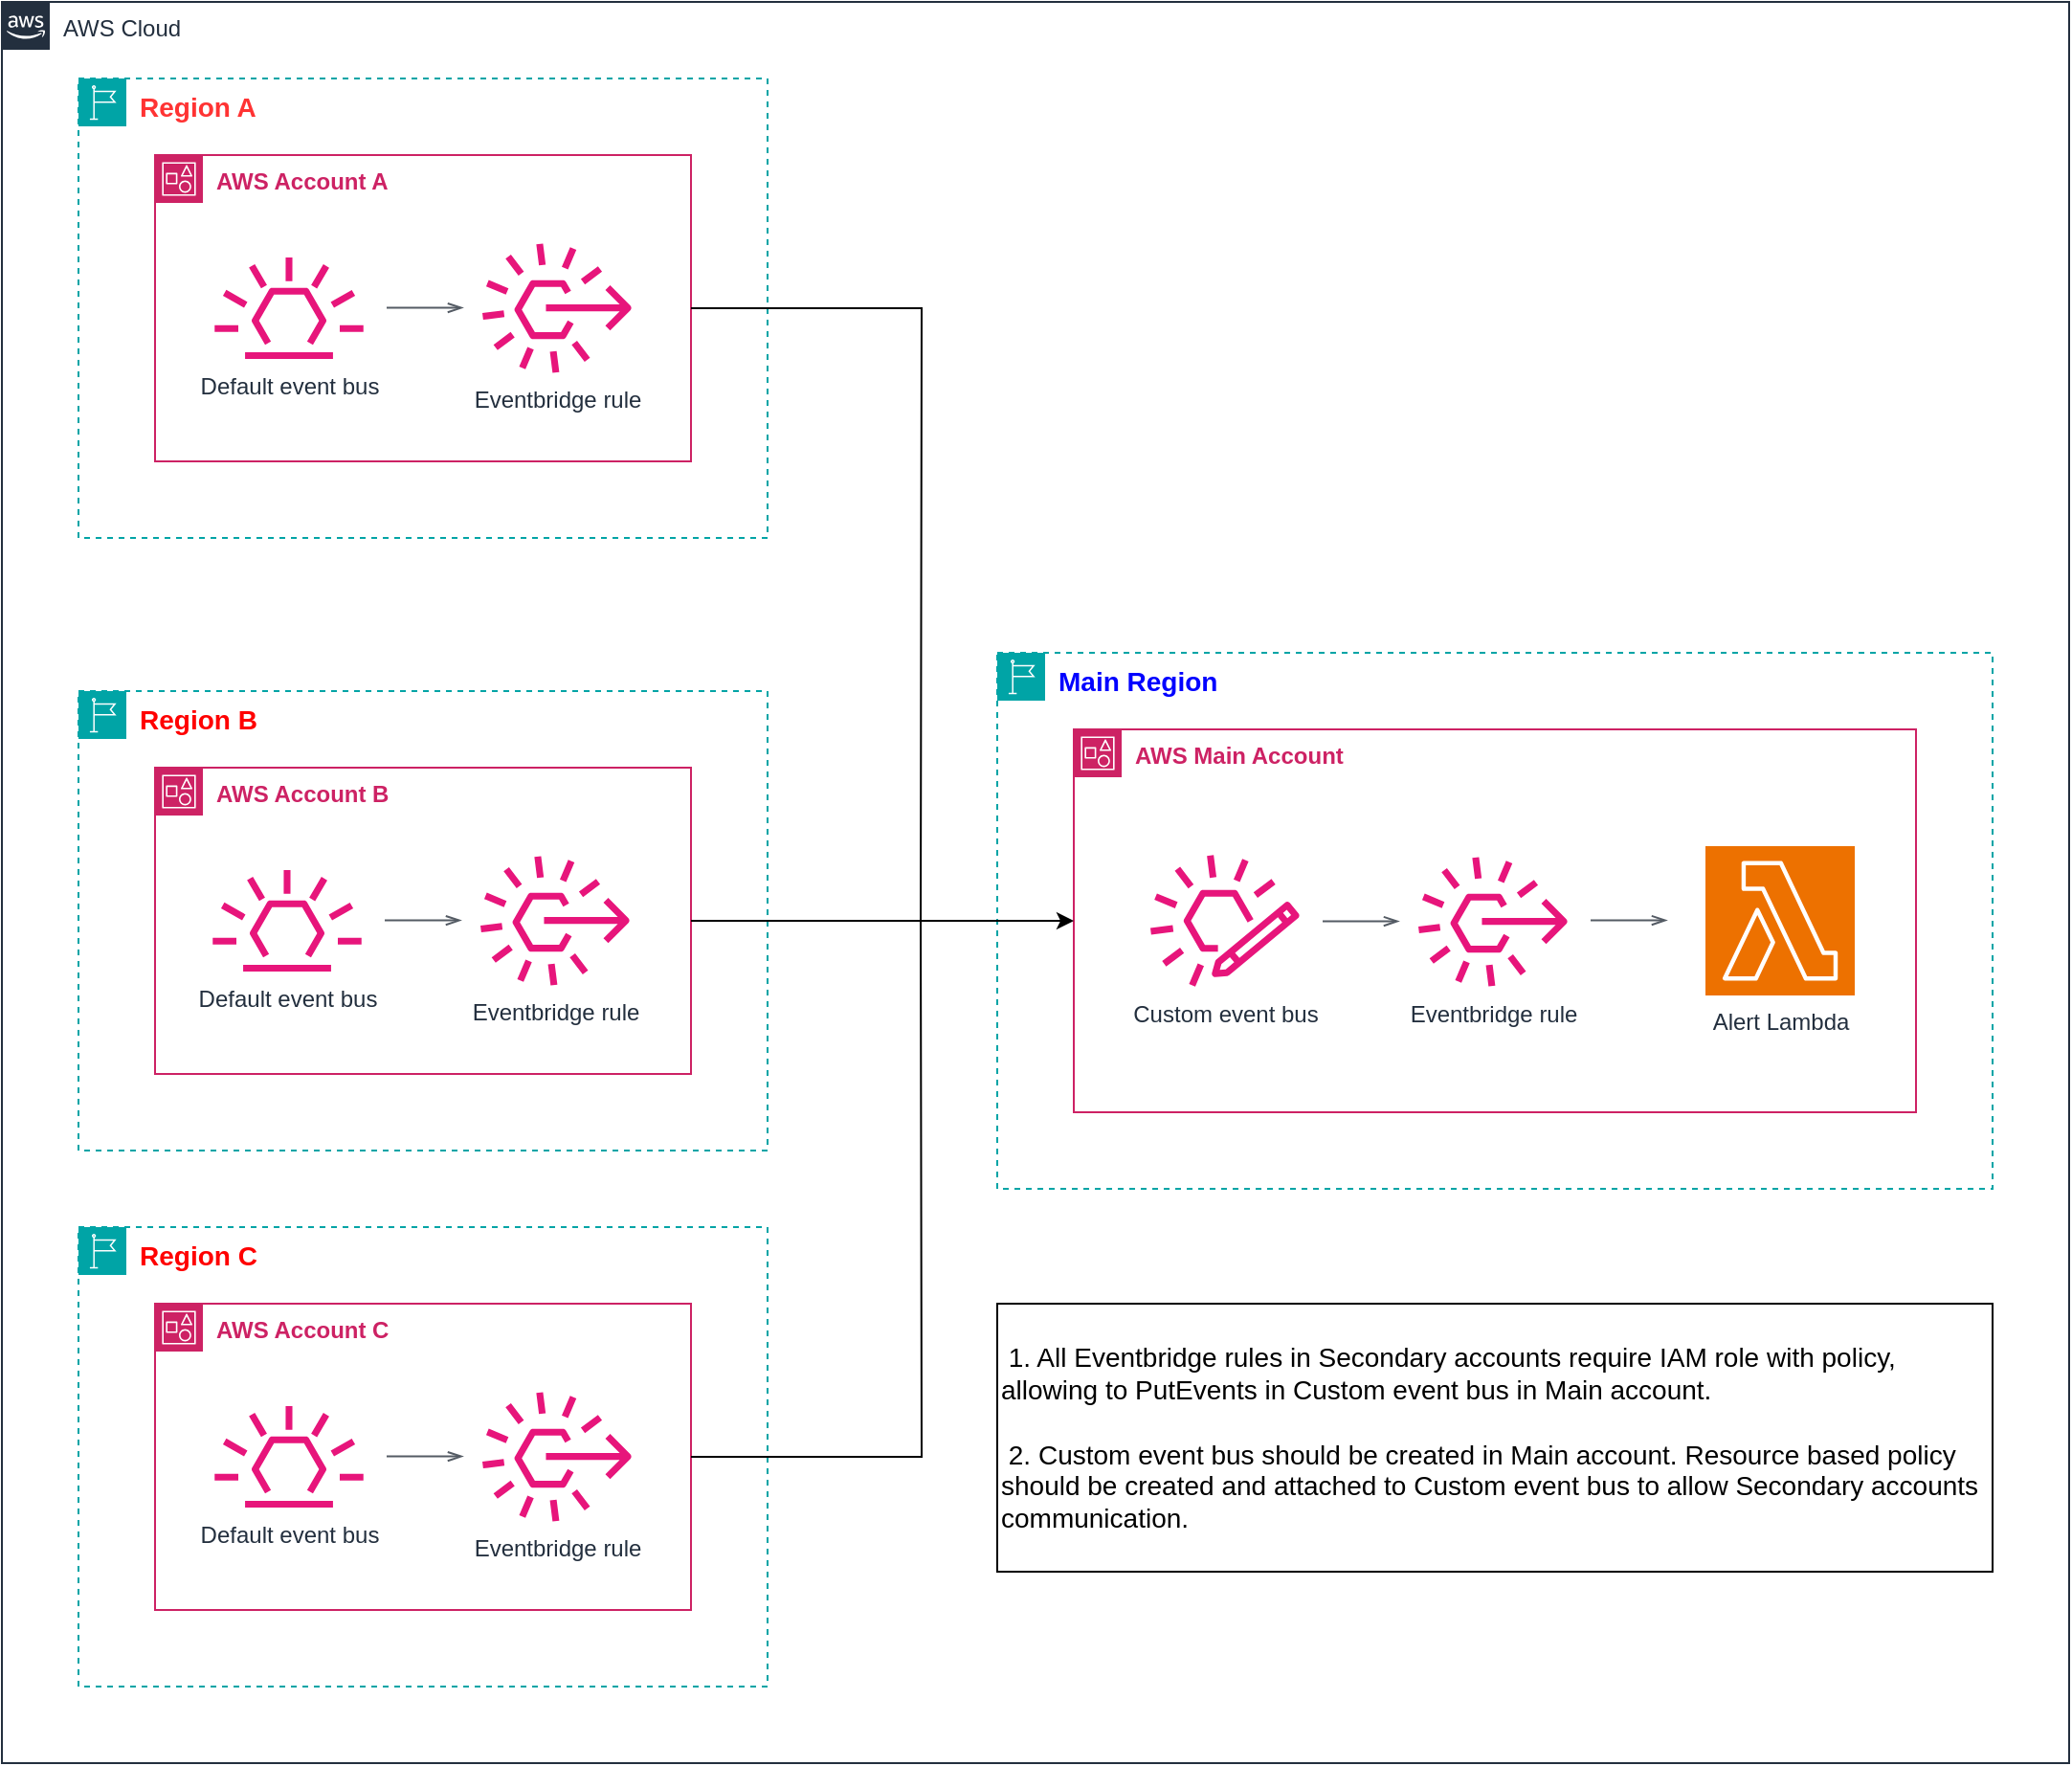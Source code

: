 <mxfile version="24.5.1" type="github">
  <diagram name="Page-1" id="miKHUleJWnbwBVPPGbA9">
    <mxGraphModel dx="2074" dy="1098" grid="1" gridSize="10" guides="1" tooltips="1" connect="1" arrows="1" fold="1" page="1" pageScale="1" pageWidth="850" pageHeight="1100" math="0" shadow="0">
      <root>
        <mxCell id="0" />
        <mxCell id="1" parent="0" />
        <mxCell id="A1N3vKeTiDZelZiRoxp--2" value="AWS Cloud" style="points=[[0,0],[0.25,0],[0.5,0],[0.75,0],[1,0],[1,0.25],[1,0.5],[1,0.75],[1,1],[0.75,1],[0.5,1],[0.25,1],[0,1],[0,0.75],[0,0.5],[0,0.25]];outlineConnect=0;gradientColor=none;html=1;whiteSpace=wrap;fontSize=12;fontStyle=0;container=1;pointerEvents=0;collapsible=0;recursiveResize=0;shape=mxgraph.aws4.group;grIcon=mxgraph.aws4.group_aws_cloud_alt;strokeColor=#232F3E;fillColor=none;verticalAlign=top;align=left;spacingLeft=30;fontColor=#232F3E;dashed=0;" vertex="1" parent="1">
          <mxGeometry y="40" width="1080" height="920" as="geometry" />
        </mxCell>
        <mxCell id="A1N3vKeTiDZelZiRoxp--1" value="&lt;b&gt;&lt;font color=&quot;#ff3333&quot; style=&quot;font-size: 14px;&quot;&gt;Region A&lt;/font&gt;&lt;/b&gt;" style="points=[[0,0],[0.25,0],[0.5,0],[0.75,0],[1,0],[1,0.25],[1,0.5],[1,0.75],[1,1],[0.75,1],[0.5,1],[0.25,1],[0,1],[0,0.75],[0,0.5],[0,0.25]];outlineConnect=0;gradientColor=none;html=1;whiteSpace=wrap;fontSize=12;fontStyle=0;container=1;pointerEvents=0;collapsible=0;recursiveResize=0;shape=mxgraph.aws4.group;grIcon=mxgraph.aws4.group_region;strokeColor=#00A4A6;fillColor=none;verticalAlign=top;align=left;spacingLeft=30;fontColor=#147EBA;dashed=1;" vertex="1" parent="A1N3vKeTiDZelZiRoxp--2">
          <mxGeometry x="40" y="40" width="360" height="240" as="geometry" />
        </mxCell>
        <mxCell id="A1N3vKeTiDZelZiRoxp--24" value="&lt;b&gt;AWS Account A&lt;/b&gt;" style="points=[[0,0],[0.25,0],[0.5,0],[0.75,0],[1,0],[1,0.25],[1,0.5],[1,0.75],[1,1],[0.75,1],[0.5,1],[0.25,1],[0,1],[0,0.75],[0,0.5],[0,0.25]];outlineConnect=0;gradientColor=none;html=1;whiteSpace=wrap;fontSize=12;fontStyle=0;container=1;pointerEvents=0;collapsible=0;recursiveResize=0;shape=mxgraph.aws4.group;grIcon=mxgraph.aws4.group_account;strokeColor=#CD2264;fillColor=none;verticalAlign=top;align=left;spacingLeft=30;fontColor=#CD2264;dashed=0;" vertex="1" parent="A1N3vKeTiDZelZiRoxp--1">
          <mxGeometry x="40" y="40" width="280" height="160" as="geometry" />
        </mxCell>
        <mxCell id="A1N3vKeTiDZelZiRoxp--33" value="Default event bus" style="sketch=0;outlineConnect=0;fontColor=#232F3E;gradientColor=none;fillColor=#E7157B;strokeColor=none;dashed=0;verticalLabelPosition=bottom;verticalAlign=top;align=center;html=1;fontSize=12;fontStyle=0;aspect=fixed;pointerEvents=1;shape=mxgraph.aws4.eventbridge_default_event_bus_resource;" vertex="1" parent="A1N3vKeTiDZelZiRoxp--24">
          <mxGeometry x="31" y="53.5" width="78" height="53" as="geometry" />
        </mxCell>
        <mxCell id="A1N3vKeTiDZelZiRoxp--34" value="Eventbridge rule" style="sketch=0;outlineConnect=0;fontColor=#232F3E;gradientColor=none;fillColor=#E7157B;strokeColor=none;dashed=0;verticalLabelPosition=bottom;verticalAlign=top;align=center;html=1;fontSize=12;fontStyle=0;aspect=fixed;pointerEvents=1;shape=mxgraph.aws4.rule_3;" vertex="1" parent="A1N3vKeTiDZelZiRoxp--24">
          <mxGeometry x="171" y="46" width="78" height="68" as="geometry" />
        </mxCell>
        <mxCell id="A1N3vKeTiDZelZiRoxp--35" value="" style="edgeStyle=orthogonalEdgeStyle;html=1;endArrow=openThin;elbow=vertical;startArrow=none;endFill=0;strokeColor=#545B64;rounded=0;" edge="1" parent="A1N3vKeTiDZelZiRoxp--24">
          <mxGeometry width="100" relative="1" as="geometry">
            <mxPoint x="121" y="79.8" as="sourcePoint" />
            <mxPoint x="161" y="79.8" as="targetPoint" />
          </mxGeometry>
        </mxCell>
        <mxCell id="A1N3vKeTiDZelZiRoxp--3" value="&lt;font color=&quot;#ff0000&quot; style=&quot;font-size: 14px;&quot;&gt;&lt;b&gt;Region B&lt;/b&gt;&lt;/font&gt;" style="points=[[0,0],[0.25,0],[0.5,0],[0.75,0],[1,0],[1,0.25],[1,0.5],[1,0.75],[1,1],[0.75,1],[0.5,1],[0.25,1],[0,1],[0,0.75],[0,0.5],[0,0.25]];outlineConnect=0;gradientColor=none;html=1;whiteSpace=wrap;fontSize=12;fontStyle=0;container=1;pointerEvents=0;collapsible=0;recursiveResize=0;shape=mxgraph.aws4.group;grIcon=mxgraph.aws4.group_region;strokeColor=#00A4A6;fillColor=none;verticalAlign=top;align=left;spacingLeft=30;fontColor=#147EBA;dashed=1;" vertex="1" parent="A1N3vKeTiDZelZiRoxp--2">
          <mxGeometry x="40" y="360" width="360" height="240" as="geometry" />
        </mxCell>
        <mxCell id="A1N3vKeTiDZelZiRoxp--25" value="&lt;b&gt;AWS Account B&lt;/b&gt;" style="points=[[0,0],[0.25,0],[0.5,0],[0.75,0],[1,0],[1,0.25],[1,0.5],[1,0.75],[1,1],[0.75,1],[0.5,1],[0.25,1],[0,1],[0,0.75],[0,0.5],[0,0.25]];outlineConnect=0;gradientColor=none;html=1;whiteSpace=wrap;fontSize=12;fontStyle=0;container=1;pointerEvents=0;collapsible=0;recursiveResize=0;shape=mxgraph.aws4.group;grIcon=mxgraph.aws4.group_account;strokeColor=#CD2264;fillColor=none;verticalAlign=top;align=left;spacingLeft=30;fontColor=#CD2264;dashed=0;" vertex="1" parent="A1N3vKeTiDZelZiRoxp--3">
          <mxGeometry x="40" y="40" width="280" height="160" as="geometry" />
        </mxCell>
        <mxCell id="A1N3vKeTiDZelZiRoxp--17" value="Default event bus" style="sketch=0;outlineConnect=0;fontColor=#232F3E;gradientColor=none;fillColor=#E7157B;strokeColor=none;dashed=0;verticalLabelPosition=bottom;verticalAlign=top;align=center;html=1;fontSize=12;fontStyle=0;aspect=fixed;pointerEvents=1;shape=mxgraph.aws4.eventbridge_default_event_bus_resource;" vertex="1" parent="A1N3vKeTiDZelZiRoxp--25">
          <mxGeometry x="30" y="53.5" width="78" height="53" as="geometry" />
        </mxCell>
        <mxCell id="A1N3vKeTiDZelZiRoxp--20" value="Eventbridge rule" style="sketch=0;outlineConnect=0;fontColor=#232F3E;gradientColor=none;fillColor=#E7157B;strokeColor=none;dashed=0;verticalLabelPosition=bottom;verticalAlign=top;align=center;html=1;fontSize=12;fontStyle=0;aspect=fixed;pointerEvents=1;shape=mxgraph.aws4.rule_3;" vertex="1" parent="A1N3vKeTiDZelZiRoxp--25">
          <mxGeometry x="170" y="46" width="78" height="68" as="geometry" />
        </mxCell>
        <mxCell id="A1N3vKeTiDZelZiRoxp--29" value="" style="edgeStyle=orthogonalEdgeStyle;html=1;endArrow=openThin;elbow=vertical;startArrow=none;endFill=0;strokeColor=#545B64;rounded=0;" edge="1" parent="A1N3vKeTiDZelZiRoxp--25">
          <mxGeometry width="100" relative="1" as="geometry">
            <mxPoint x="120" y="79.8" as="sourcePoint" />
            <mxPoint x="160" y="79.8" as="targetPoint" />
          </mxGeometry>
        </mxCell>
        <mxCell id="A1N3vKeTiDZelZiRoxp--4" value="&lt;font style=&quot;font-size: 14px;&quot; color=&quot;#ff0000&quot;&gt;&lt;b&gt;Region C&lt;/b&gt;&lt;/font&gt;" style="points=[[0,0],[0.25,0],[0.5,0],[0.75,0],[1,0],[1,0.25],[1,0.5],[1,0.75],[1,1],[0.75,1],[0.5,1],[0.25,1],[0,1],[0,0.75],[0,0.5],[0,0.25]];outlineConnect=0;gradientColor=none;html=1;whiteSpace=wrap;fontSize=12;fontStyle=0;container=1;pointerEvents=0;collapsible=0;recursiveResize=0;shape=mxgraph.aws4.group;grIcon=mxgraph.aws4.group_region;strokeColor=#00A4A6;fillColor=none;verticalAlign=top;align=left;spacingLeft=30;fontColor=#147EBA;dashed=1;" vertex="1" parent="A1N3vKeTiDZelZiRoxp--2">
          <mxGeometry x="40" y="640" width="360" height="240" as="geometry" />
        </mxCell>
        <mxCell id="A1N3vKeTiDZelZiRoxp--26" value="&lt;b&gt;AWS Account C&lt;/b&gt;" style="points=[[0,0],[0.25,0],[0.5,0],[0.75,0],[1,0],[1,0.25],[1,0.5],[1,0.75],[1,1],[0.75,1],[0.5,1],[0.25,1],[0,1],[0,0.75],[0,0.5],[0,0.25]];outlineConnect=0;gradientColor=none;html=1;whiteSpace=wrap;fontSize=12;fontStyle=0;container=1;pointerEvents=0;collapsible=0;recursiveResize=0;shape=mxgraph.aws4.group;grIcon=mxgraph.aws4.group_account;strokeColor=#CD2264;fillColor=none;verticalAlign=top;align=left;spacingLeft=30;fontColor=#CD2264;dashed=0;" vertex="1" parent="A1N3vKeTiDZelZiRoxp--4">
          <mxGeometry x="40" y="40" width="280" height="160" as="geometry" />
        </mxCell>
        <mxCell id="A1N3vKeTiDZelZiRoxp--30" value="Default event bus" style="sketch=0;outlineConnect=0;fontColor=#232F3E;gradientColor=none;fillColor=#E7157B;strokeColor=none;dashed=0;verticalLabelPosition=bottom;verticalAlign=top;align=center;html=1;fontSize=12;fontStyle=0;aspect=fixed;pointerEvents=1;shape=mxgraph.aws4.eventbridge_default_event_bus_resource;" vertex="1" parent="A1N3vKeTiDZelZiRoxp--26">
          <mxGeometry x="31" y="53.5" width="78" height="53" as="geometry" />
        </mxCell>
        <mxCell id="A1N3vKeTiDZelZiRoxp--31" value="Eventbridge rule" style="sketch=0;outlineConnect=0;fontColor=#232F3E;gradientColor=none;fillColor=#E7157B;strokeColor=none;dashed=0;verticalLabelPosition=bottom;verticalAlign=top;align=center;html=1;fontSize=12;fontStyle=0;aspect=fixed;pointerEvents=1;shape=mxgraph.aws4.rule_3;" vertex="1" parent="A1N3vKeTiDZelZiRoxp--26">
          <mxGeometry x="171" y="46" width="78" height="68" as="geometry" />
        </mxCell>
        <mxCell id="A1N3vKeTiDZelZiRoxp--32" value="" style="edgeStyle=orthogonalEdgeStyle;html=1;endArrow=openThin;elbow=vertical;startArrow=none;endFill=0;strokeColor=#545B64;rounded=0;" edge="1" parent="A1N3vKeTiDZelZiRoxp--26">
          <mxGeometry width="100" relative="1" as="geometry">
            <mxPoint x="121" y="79.8" as="sourcePoint" />
            <mxPoint x="161" y="79.8" as="targetPoint" />
          </mxGeometry>
        </mxCell>
        <mxCell id="A1N3vKeTiDZelZiRoxp--5" value="&lt;b&gt;&lt;font color=&quot;#0000ff&quot; style=&quot;font-size: 14px;&quot;&gt;Main Region&lt;/font&gt;&lt;/b&gt;" style="points=[[0,0],[0.25,0],[0.5,0],[0.75,0],[1,0],[1,0.25],[1,0.5],[1,0.75],[1,1],[0.75,1],[0.5,1],[0.25,1],[0,1],[0,0.75],[0,0.5],[0,0.25]];outlineConnect=0;gradientColor=none;html=1;whiteSpace=wrap;fontSize=12;fontStyle=0;container=1;pointerEvents=0;collapsible=0;recursiveResize=0;shape=mxgraph.aws4.group;grIcon=mxgraph.aws4.group_region;strokeColor=#00A4A6;fillColor=none;verticalAlign=top;align=left;spacingLeft=30;fontColor=#147EBA;dashed=1;" vertex="1" parent="A1N3vKeTiDZelZiRoxp--2">
          <mxGeometry x="520" y="340" width="520" height="280" as="geometry" />
        </mxCell>
        <mxCell id="A1N3vKeTiDZelZiRoxp--36" value="&lt;b&gt;AWS Main Account&lt;/b&gt;" style="points=[[0,0],[0.25,0],[0.5,0],[0.75,0],[1,0],[1,0.25],[1,0.5],[1,0.75],[1,1],[0.75,1],[0.5,1],[0.25,1],[0,1],[0,0.75],[0,0.5],[0,0.25]];outlineConnect=0;gradientColor=none;html=1;whiteSpace=wrap;fontSize=12;fontStyle=0;container=1;pointerEvents=0;collapsible=0;recursiveResize=0;shape=mxgraph.aws4.group;grIcon=mxgraph.aws4.group_account;strokeColor=#CD2264;fillColor=none;verticalAlign=top;align=left;spacingLeft=30;fontColor=#CD2264;dashed=0;" vertex="1" parent="A1N3vKeTiDZelZiRoxp--5">
          <mxGeometry x="40" y="40" width="440" height="200" as="geometry" />
        </mxCell>
        <mxCell id="A1N3vKeTiDZelZiRoxp--15" value="Custom event bus" style="sketch=0;outlineConnect=0;fontColor=#232F3E;gradientColor=none;fillColor=#E7157B;strokeColor=none;dashed=0;verticalLabelPosition=bottom;verticalAlign=top;align=center;html=1;fontSize=12;fontStyle=0;aspect=fixed;pointerEvents=1;shape=mxgraph.aws4.eventbridge_custom_event_bus_resource;" vertex="1" parent="A1N3vKeTiDZelZiRoxp--36">
          <mxGeometry x="40" y="65.5" width="78" height="69" as="geometry" />
        </mxCell>
        <mxCell id="A1N3vKeTiDZelZiRoxp--41" value="Eventbridge rule" style="sketch=0;outlineConnect=0;fontColor=#232F3E;gradientColor=none;fillColor=#E7157B;strokeColor=none;dashed=0;verticalLabelPosition=bottom;verticalAlign=top;align=center;html=1;fontSize=12;fontStyle=0;aspect=fixed;pointerEvents=1;shape=mxgraph.aws4.rule_3;" vertex="1" parent="A1N3vKeTiDZelZiRoxp--36">
          <mxGeometry x="180" y="66.5" width="78" height="68" as="geometry" />
        </mxCell>
        <mxCell id="A1N3vKeTiDZelZiRoxp--42" value="" style="edgeStyle=orthogonalEdgeStyle;html=1;endArrow=openThin;elbow=vertical;startArrow=none;endFill=0;strokeColor=#545B64;rounded=0;" edge="1" parent="A1N3vKeTiDZelZiRoxp--36">
          <mxGeometry width="100" relative="1" as="geometry">
            <mxPoint x="130" y="100.26" as="sourcePoint" />
            <mxPoint x="170" y="100.26" as="targetPoint" />
          </mxGeometry>
        </mxCell>
        <mxCell id="A1N3vKeTiDZelZiRoxp--43" value="" style="edgeStyle=orthogonalEdgeStyle;html=1;endArrow=openThin;elbow=vertical;startArrow=none;endFill=0;strokeColor=#545B64;rounded=0;" edge="1" parent="A1N3vKeTiDZelZiRoxp--36">
          <mxGeometry width="100" relative="1" as="geometry">
            <mxPoint x="270" y="99.76" as="sourcePoint" />
            <mxPoint x="310" y="99.76" as="targetPoint" />
          </mxGeometry>
        </mxCell>
        <mxCell id="A1N3vKeTiDZelZiRoxp--23" value="Alert Lambda" style="sketch=0;points=[[0,0,0],[0.25,0,0],[0.5,0,0],[0.75,0,0],[1,0,0],[0,1,0],[0.25,1,0],[0.5,1,0],[0.75,1,0],[1,1,0],[0,0.25,0],[0,0.5,0],[0,0.75,0],[1,0.25,0],[1,0.5,0],[1,0.75,0]];outlineConnect=0;fontColor=#232F3E;fillColor=#ED7100;strokeColor=#ffffff;dashed=0;verticalLabelPosition=bottom;verticalAlign=top;align=center;html=1;fontSize=12;fontStyle=0;aspect=fixed;shape=mxgraph.aws4.resourceIcon;resIcon=mxgraph.aws4.lambda;" vertex="1" parent="A1N3vKeTiDZelZiRoxp--36">
          <mxGeometry x="330" y="61" width="78" height="78" as="geometry" />
        </mxCell>
        <mxCell id="A1N3vKeTiDZelZiRoxp--44" style="edgeStyle=orthogonalEdgeStyle;rounded=0;orthogonalLoop=1;jettySize=auto;html=1;exitX=1;exitY=0.5;exitDx=0;exitDy=0;verticalAlign=top;flowAnimation=0;endArrow=classic;endFill=1;entryX=0;entryY=0.5;entryDx=0;entryDy=0;" edge="1" parent="A1N3vKeTiDZelZiRoxp--2" source="A1N3vKeTiDZelZiRoxp--25" target="A1N3vKeTiDZelZiRoxp--36">
          <mxGeometry relative="1" as="geometry">
            <mxPoint x="480" y="480" as="targetPoint" />
          </mxGeometry>
        </mxCell>
        <mxCell id="A1N3vKeTiDZelZiRoxp--45" style="edgeStyle=orthogonalEdgeStyle;rounded=0;orthogonalLoop=1;jettySize=auto;html=1;exitX=1;exitY=0.5;exitDx=0;exitDy=0;endArrow=none;endFill=0;" edge="1" parent="A1N3vKeTiDZelZiRoxp--2" source="A1N3vKeTiDZelZiRoxp--26">
          <mxGeometry relative="1" as="geometry">
            <mxPoint x="480" y="480" as="targetPoint" />
          </mxGeometry>
        </mxCell>
        <mxCell id="A1N3vKeTiDZelZiRoxp--46" style="edgeStyle=orthogonalEdgeStyle;rounded=0;orthogonalLoop=1;jettySize=auto;html=1;exitX=1;exitY=0.5;exitDx=0;exitDy=0;endArrow=none;endFill=0;" edge="1" parent="A1N3vKeTiDZelZiRoxp--2" source="A1N3vKeTiDZelZiRoxp--24">
          <mxGeometry relative="1" as="geometry">
            <mxPoint x="480" y="480" as="targetPoint" />
          </mxGeometry>
        </mxCell>
        <mxCell id="A1N3vKeTiDZelZiRoxp--51" value="&lt;div style=&quot;font-size: 14px;&quot;&gt;&lt;font style=&quot;font-size: 14px;&quot;&gt;&lt;br&gt;&lt;/font&gt;&lt;/div&gt;&lt;font style=&quot;font-size: 14px;&quot;&gt;&amp;nbsp;1. All Eventbridge rules in Secondary accounts require IAM role with policy, allowing to PutEvents in Custom event bus in Main account.&lt;br&gt;&lt;/font&gt;&lt;div style=&quot;font-size: 14px;&quot;&gt;&lt;font style=&quot;font-size: 14px;&quot;&gt;&lt;br&gt;&lt;/font&gt;&lt;/div&gt;&lt;div style=&quot;font-size: 14px;&quot;&gt;&lt;font style=&quot;font-size: 14px;&quot;&gt;&amp;nbsp;2. Custom event bus should be created in Main account. Resource based policy should be created and attached to Custom event bus to allow Secondary accounts communication.&lt;/font&gt;&lt;/div&gt;&lt;div style=&quot;font-size: 14px;&quot;&gt;&lt;br&gt;&lt;/div&gt;" style="rounded=0;whiteSpace=wrap;html=1;align=left;" vertex="1" parent="A1N3vKeTiDZelZiRoxp--2">
          <mxGeometry x="520" y="680" width="520" height="140" as="geometry" />
        </mxCell>
      </root>
    </mxGraphModel>
  </diagram>
</mxfile>

